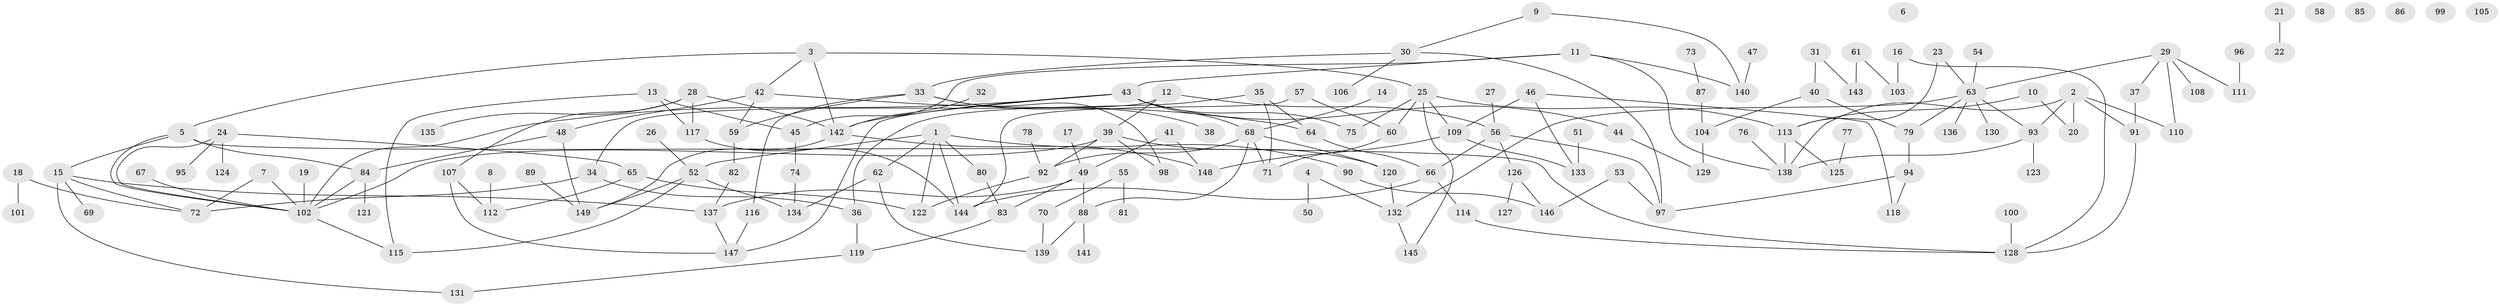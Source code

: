 // Generated by graph-tools (version 1.1) at 2025/25/03/09/25 03:25:23]
// undirected, 149 vertices, 196 edges
graph export_dot {
graph [start="1"]
  node [color=gray90,style=filled];
  1;
  2;
  3;
  4;
  5;
  6;
  7;
  8;
  9;
  10;
  11;
  12;
  13;
  14;
  15;
  16;
  17;
  18;
  19;
  20;
  21;
  22;
  23;
  24;
  25;
  26;
  27;
  28;
  29;
  30;
  31;
  32;
  33;
  34;
  35;
  36;
  37;
  38;
  39;
  40;
  41;
  42;
  43;
  44;
  45;
  46;
  47;
  48;
  49;
  50;
  51;
  52;
  53;
  54;
  55;
  56;
  57;
  58;
  59;
  60;
  61;
  62;
  63;
  64;
  65;
  66;
  67;
  68;
  69;
  70;
  71;
  72;
  73;
  74;
  75;
  76;
  77;
  78;
  79;
  80;
  81;
  82;
  83;
  84;
  85;
  86;
  87;
  88;
  89;
  90;
  91;
  92;
  93;
  94;
  95;
  96;
  97;
  98;
  99;
  100;
  101;
  102;
  103;
  104;
  105;
  106;
  107;
  108;
  109;
  110;
  111;
  112;
  113;
  114;
  115;
  116;
  117;
  118;
  119;
  120;
  121;
  122;
  123;
  124;
  125;
  126;
  127;
  128;
  129;
  130;
  131;
  132;
  133;
  134;
  135;
  136;
  137;
  138;
  139;
  140;
  141;
  142;
  143;
  144;
  145;
  146;
  147;
  148;
  149;
  1 -- 52;
  1 -- 62;
  1 -- 80;
  1 -- 90;
  1 -- 122;
  1 -- 144;
  2 -- 20;
  2 -- 91;
  2 -- 93;
  2 -- 110;
  2 -- 138;
  3 -- 5;
  3 -- 25;
  3 -- 42;
  3 -- 142;
  4 -- 50;
  4 -- 132;
  5 -- 15;
  5 -- 84;
  5 -- 102;
  5 -- 128;
  7 -- 72;
  7 -- 102;
  8 -- 112;
  9 -- 30;
  9 -- 140;
  10 -- 20;
  10 -- 113;
  11 -- 43;
  11 -- 45;
  11 -- 138;
  11 -- 140;
  12 -- 34;
  12 -- 39;
  12 -- 56;
  13 -- 45;
  13 -- 115;
  13 -- 117;
  14 -- 68;
  15 -- 69;
  15 -- 72;
  15 -- 131;
  15 -- 137;
  16 -- 103;
  16 -- 128;
  17 -- 49;
  18 -- 72;
  18 -- 101;
  19 -- 102;
  21 -- 22;
  23 -- 63;
  23 -- 113;
  24 -- 65;
  24 -- 95;
  24 -- 102;
  24 -- 124;
  25 -- 60;
  25 -- 75;
  25 -- 109;
  25 -- 113;
  25 -- 145;
  26 -- 52;
  27 -- 56;
  28 -- 107;
  28 -- 117;
  28 -- 135;
  28 -- 142;
  29 -- 37;
  29 -- 63;
  29 -- 108;
  29 -- 110;
  29 -- 111;
  30 -- 33;
  30 -- 97;
  30 -- 106;
  31 -- 40;
  31 -- 143;
  32 -- 142;
  33 -- 38;
  33 -- 59;
  33 -- 98;
  33 -- 116;
  34 -- 36;
  34 -- 72;
  35 -- 36;
  35 -- 64;
  35 -- 71;
  36 -- 119;
  37 -- 91;
  39 -- 92;
  39 -- 98;
  39 -- 102;
  39 -- 120;
  40 -- 79;
  40 -- 104;
  41 -- 49;
  41 -- 148;
  42 -- 48;
  42 -- 59;
  42 -- 64;
  43 -- 44;
  43 -- 68;
  43 -- 75;
  43 -- 102;
  43 -- 142;
  43 -- 147;
  44 -- 129;
  45 -- 74;
  46 -- 109;
  46 -- 118;
  46 -- 133;
  47 -- 140;
  48 -- 84;
  48 -- 149;
  49 -- 83;
  49 -- 88;
  49 -- 137;
  51 -- 133;
  52 -- 115;
  52 -- 134;
  52 -- 149;
  53 -- 97;
  53 -- 146;
  54 -- 63;
  55 -- 70;
  55 -- 81;
  56 -- 66;
  56 -- 97;
  56 -- 126;
  57 -- 60;
  57 -- 144;
  59 -- 82;
  60 -- 71;
  61 -- 103;
  61 -- 143;
  62 -- 134;
  62 -- 139;
  63 -- 79;
  63 -- 93;
  63 -- 130;
  63 -- 132;
  63 -- 136;
  64 -- 66;
  65 -- 112;
  65 -- 122;
  66 -- 114;
  66 -- 144;
  67 -- 102;
  68 -- 71;
  68 -- 88;
  68 -- 92;
  68 -- 120;
  70 -- 139;
  73 -- 87;
  74 -- 134;
  76 -- 138;
  77 -- 125;
  78 -- 92;
  79 -- 94;
  80 -- 83;
  82 -- 137;
  83 -- 119;
  84 -- 102;
  84 -- 121;
  87 -- 104;
  88 -- 139;
  88 -- 141;
  89 -- 149;
  90 -- 146;
  91 -- 128;
  92 -- 122;
  93 -- 123;
  93 -- 138;
  94 -- 97;
  94 -- 118;
  96 -- 111;
  100 -- 128;
  102 -- 115;
  104 -- 129;
  107 -- 112;
  107 -- 147;
  109 -- 133;
  109 -- 148;
  113 -- 125;
  113 -- 138;
  114 -- 128;
  116 -- 147;
  117 -- 144;
  119 -- 131;
  120 -- 132;
  126 -- 127;
  126 -- 146;
  132 -- 145;
  137 -- 147;
  142 -- 148;
  142 -- 149;
}
